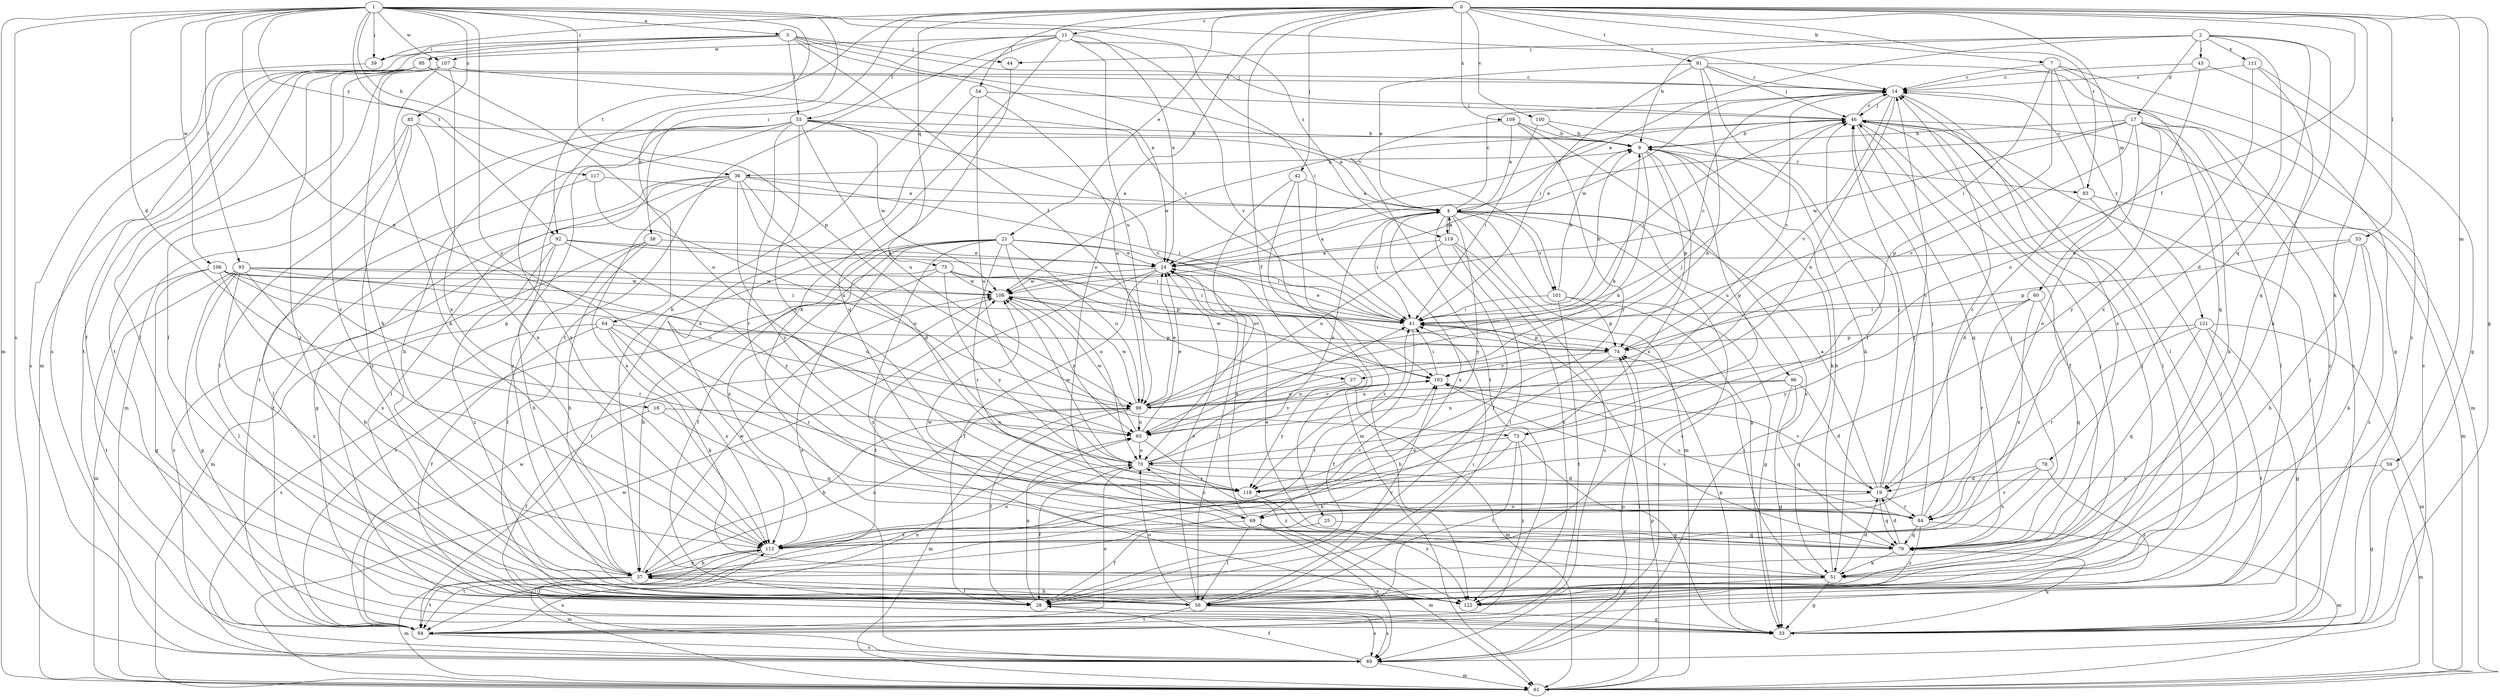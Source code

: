 strict digraph  {
0;
1;
2;
3;
4;
7;
9;
11;
14;
16;
17;
19;
21;
24;
25;
27;
28;
33;
36;
37;
38;
39;
41;
42;
43;
44;
46;
51;
53;
54;
55;
56;
59;
60;
61;
64;
65;
69;
70;
73;
74;
75;
78;
79;
83;
84;
85;
89;
91;
92;
93;
94;
95;
96;
98;
100;
101;
103;
106;
107;
108;
109;
111;
112;
117;
118;
119;
121;
122;
0 -> 7  [label=b];
0 -> 11  [label=c];
0 -> 21  [label=e];
0 -> 25  [label=f];
0 -> 27  [label=f];
0 -> 33  [label=g];
0 -> 38  [label=i];
0 -> 39  [label=i];
0 -> 42  [label=j];
0 -> 51  [label=k];
0 -> 53  [label=l];
0 -> 54  [label=l];
0 -> 59  [label=m];
0 -> 60  [label=m];
0 -> 69  [label=o];
0 -> 75  [label=q];
0 -> 83  [label=r];
0 -> 91  [label=t];
0 -> 92  [label=t];
0 -> 100  [label=v];
0 -> 109  [label=x];
1 -> 3  [label=a];
1 -> 14  [label=c];
1 -> 16  [label=d];
1 -> 33  [label=g];
1 -> 36  [label=h];
1 -> 39  [label=i];
1 -> 61  [label=m];
1 -> 64  [label=n];
1 -> 65  [label=n];
1 -> 73  [label=p];
1 -> 85  [label=s];
1 -> 89  [label=s];
1 -> 92  [label=t];
1 -> 93  [label=t];
1 -> 106  [label=w];
1 -> 107  [label=w];
1 -> 117  [label=y];
1 -> 118  [label=y];
1 -> 119  [label=z];
2 -> 9  [label=b];
2 -> 17  [label=d];
2 -> 19  [label=d];
2 -> 24  [label=e];
2 -> 43  [label=j];
2 -> 44  [label=j];
2 -> 78  [label=q];
2 -> 79  [label=q];
2 -> 111  [label=x];
3 -> 24  [label=e];
3 -> 27  [label=f];
3 -> 39  [label=i];
3 -> 44  [label=j];
3 -> 46  [label=j];
3 -> 55  [label=l];
3 -> 61  [label=m];
3 -> 89  [label=s];
3 -> 95  [label=u];
3 -> 101  [label=v];
4 -> 14  [label=c];
4 -> 28  [label=f];
4 -> 33  [label=g];
4 -> 41  [label=i];
4 -> 46  [label=j];
4 -> 61  [label=m];
4 -> 89  [label=s];
4 -> 96  [label=u];
4 -> 101  [label=v];
4 -> 112  [label=x];
4 -> 118  [label=y];
4 -> 119  [label=z];
7 -> 14  [label=c];
7 -> 33  [label=g];
7 -> 41  [label=i];
7 -> 73  [label=p];
7 -> 79  [label=q];
7 -> 121  [label=z];
9 -> 36  [label=h];
9 -> 51  [label=k];
9 -> 65  [label=n];
9 -> 73  [label=p];
9 -> 74  [label=p];
9 -> 83  [label=r];
9 -> 112  [label=x];
11 -> 24  [label=e];
11 -> 37  [label=h];
11 -> 41  [label=i];
11 -> 51  [label=k];
11 -> 55  [label=l];
11 -> 94  [label=t];
11 -> 98  [label=u];
11 -> 103  [label=v];
11 -> 107  [label=w];
14 -> 46  [label=j];
14 -> 56  [label=l];
14 -> 65  [label=n];
14 -> 103  [label=v];
14 -> 108  [label=w];
16 -> 28  [label=f];
16 -> 65  [label=n];
16 -> 79  [label=q];
17 -> 9  [label=b];
17 -> 24  [label=e];
17 -> 51  [label=k];
17 -> 56  [label=l];
17 -> 69  [label=o];
17 -> 103  [label=v];
17 -> 108  [label=w];
17 -> 118  [label=y];
17 -> 122  [label=z];
19 -> 4  [label=a];
19 -> 14  [label=c];
19 -> 46  [label=j];
19 -> 69  [label=o];
19 -> 79  [label=q];
19 -> 84  [label=r];
19 -> 103  [label=v];
21 -> 24  [label=e];
21 -> 28  [label=f];
21 -> 41  [label=i];
21 -> 70  [label=o];
21 -> 84  [label=r];
21 -> 89  [label=s];
21 -> 94  [label=t];
21 -> 98  [label=u];
21 -> 112  [label=x];
21 -> 122  [label=z];
24 -> 4  [label=a];
24 -> 28  [label=f];
24 -> 56  [label=l];
24 -> 94  [label=t];
24 -> 108  [label=w];
25 -> 28  [label=f];
25 -> 79  [label=q];
27 -> 61  [label=m];
27 -> 98  [label=u];
27 -> 118  [label=y];
28 -> 46  [label=j];
28 -> 65  [label=n];
28 -> 89  [label=s];
33 -> 14  [label=c];
33 -> 46  [label=j];
33 -> 74  [label=p];
33 -> 79  [label=q];
36 -> 4  [label=a];
36 -> 19  [label=d];
36 -> 33  [label=g];
36 -> 41  [label=i];
36 -> 56  [label=l];
36 -> 70  [label=o];
36 -> 94  [label=t];
36 -> 112  [label=x];
36 -> 118  [label=y];
37 -> 28  [label=f];
37 -> 41  [label=i];
37 -> 56  [label=l];
37 -> 61  [label=m];
37 -> 94  [label=t];
37 -> 98  [label=u];
37 -> 108  [label=w];
37 -> 112  [label=x];
38 -> 24  [label=e];
38 -> 37  [label=h];
38 -> 56  [label=l];
38 -> 61  [label=m];
39 -> 89  [label=s];
41 -> 9  [label=b];
41 -> 14  [label=c];
41 -> 24  [label=e];
41 -> 28  [label=f];
41 -> 46  [label=j];
41 -> 74  [label=p];
42 -> 4  [label=a];
42 -> 61  [label=m];
42 -> 70  [label=o];
42 -> 122  [label=z];
43 -> 14  [label=c];
43 -> 70  [label=o];
43 -> 122  [label=z];
44 -> 79  [label=q];
46 -> 9  [label=b];
46 -> 14  [label=c];
46 -> 28  [label=f];
46 -> 56  [label=l];
46 -> 61  [label=m];
46 -> 79  [label=q];
46 -> 108  [label=w];
51 -> 9  [label=b];
51 -> 19  [label=d];
51 -> 24  [label=e];
51 -> 33  [label=g];
51 -> 41  [label=i];
51 -> 122  [label=z];
53 -> 24  [label=e];
53 -> 37  [label=h];
53 -> 51  [label=k];
53 -> 74  [label=p];
53 -> 122  [label=z];
54 -> 46  [label=j];
54 -> 70  [label=o];
54 -> 98  [label=u];
54 -> 112  [label=x];
55 -> 4  [label=a];
55 -> 9  [label=b];
55 -> 37  [label=h];
55 -> 84  [label=r];
55 -> 94  [label=t];
55 -> 98  [label=u];
55 -> 103  [label=v];
55 -> 108  [label=w];
55 -> 112  [label=x];
55 -> 118  [label=y];
55 -> 122  [label=z];
56 -> 24  [label=e];
56 -> 33  [label=g];
56 -> 37  [label=h];
56 -> 41  [label=i];
56 -> 46  [label=j];
56 -> 70  [label=o];
56 -> 89  [label=s];
56 -> 94  [label=t];
56 -> 103  [label=v];
59 -> 33  [label=g];
59 -> 61  [label=m];
59 -> 118  [label=y];
60 -> 41  [label=i];
60 -> 79  [label=q];
60 -> 84  [label=r];
60 -> 112  [label=x];
60 -> 118  [label=y];
61 -> 41  [label=i];
61 -> 74  [label=p];
61 -> 108  [label=w];
64 -> 28  [label=f];
64 -> 51  [label=k];
64 -> 74  [label=p];
64 -> 84  [label=r];
64 -> 89  [label=s];
64 -> 112  [label=x];
65 -> 24  [label=e];
65 -> 70  [label=o];
65 -> 103  [label=v];
65 -> 108  [label=w];
65 -> 122  [label=z];
69 -> 24  [label=e];
69 -> 56  [label=l];
69 -> 61  [label=m];
69 -> 70  [label=o];
69 -> 89  [label=s];
69 -> 103  [label=v];
69 -> 112  [label=x];
70 -> 4  [label=a];
70 -> 19  [label=d];
70 -> 28  [label=f];
70 -> 41  [label=i];
70 -> 108  [label=w];
70 -> 118  [label=y];
73 -> 33  [label=g];
73 -> 37  [label=h];
73 -> 56  [label=l];
73 -> 70  [label=o];
73 -> 122  [label=z];
74 -> 14  [label=c];
74 -> 37  [label=h];
74 -> 103  [label=v];
74 -> 108  [label=w];
75 -> 37  [label=h];
75 -> 74  [label=p];
75 -> 94  [label=t];
75 -> 103  [label=v];
75 -> 108  [label=w];
75 -> 118  [label=y];
78 -> 19  [label=d];
78 -> 84  [label=r];
78 -> 112  [label=x];
78 -> 122  [label=z];
79 -> 14  [label=c];
79 -> 19  [label=d];
79 -> 46  [label=j];
79 -> 51  [label=k];
79 -> 103  [label=v];
79 -> 108  [label=w];
83 -> 14  [label=c];
83 -> 19  [label=d];
83 -> 56  [label=l];
83 -> 61  [label=m];
84 -> 14  [label=c];
84 -> 46  [label=j];
84 -> 61  [label=m];
84 -> 79  [label=q];
84 -> 103  [label=v];
84 -> 122  [label=z];
85 -> 9  [label=b];
85 -> 56  [label=l];
85 -> 61  [label=m];
85 -> 112  [label=x];
85 -> 122  [label=z];
89 -> 28  [label=f];
89 -> 61  [label=m];
89 -> 74  [label=p];
89 -> 112  [label=x];
91 -> 4  [label=a];
91 -> 14  [label=c];
91 -> 28  [label=f];
91 -> 41  [label=i];
91 -> 46  [label=j];
91 -> 65  [label=n];
91 -> 89  [label=s];
92 -> 24  [label=e];
92 -> 37  [label=h];
92 -> 41  [label=i];
92 -> 89  [label=s];
92 -> 118  [label=y];
92 -> 122  [label=z];
93 -> 33  [label=g];
93 -> 41  [label=i];
93 -> 56  [label=l];
93 -> 61  [label=m];
93 -> 65  [label=n];
93 -> 108  [label=w];
93 -> 112  [label=x];
93 -> 122  [label=z];
94 -> 65  [label=n];
94 -> 70  [label=o];
94 -> 89  [label=s];
94 -> 108  [label=w];
95 -> 14  [label=c];
95 -> 28  [label=f];
95 -> 56  [label=l];
95 -> 70  [label=o];
95 -> 94  [label=t];
95 -> 112  [label=x];
95 -> 122  [label=z];
96 -> 19  [label=d];
96 -> 33  [label=g];
96 -> 65  [label=n];
96 -> 79  [label=q];
96 -> 98  [label=u];
98 -> 9  [label=b];
98 -> 24  [label=e];
98 -> 28  [label=f];
98 -> 37  [label=h];
98 -> 46  [label=j];
98 -> 61  [label=m];
98 -> 65  [label=n];
98 -> 103  [label=v];
98 -> 108  [label=w];
100 -> 9  [label=b];
100 -> 41  [label=i];
100 -> 51  [label=k];
101 -> 9  [label=b];
101 -> 33  [label=g];
101 -> 41  [label=i];
101 -> 74  [label=p];
101 -> 94  [label=t];
103 -> 41  [label=i];
103 -> 98  [label=u];
106 -> 33  [label=g];
106 -> 37  [label=h];
106 -> 41  [label=i];
106 -> 84  [label=r];
106 -> 94  [label=t];
106 -> 98  [label=u];
106 -> 108  [label=w];
107 -> 14  [label=c];
107 -> 37  [label=h];
107 -> 41  [label=i];
107 -> 51  [label=k];
107 -> 56  [label=l];
107 -> 94  [label=t];
107 -> 112  [label=x];
108 -> 41  [label=i];
108 -> 65  [label=n];
109 -> 4  [label=a];
109 -> 9  [label=b];
109 -> 89  [label=s];
109 -> 94  [label=t];
109 -> 118  [label=y];
111 -> 14  [label=c];
111 -> 33  [label=g];
111 -> 51  [label=k];
111 -> 112  [label=x];
112 -> 37  [label=h];
112 -> 46  [label=j];
112 -> 61  [label=m];
112 -> 70  [label=o];
112 -> 94  [label=t];
117 -> 4  [label=a];
117 -> 56  [label=l];
117 -> 98  [label=u];
118 -> 122  [label=z];
119 -> 4  [label=a];
119 -> 24  [label=e];
119 -> 56  [label=l];
119 -> 89  [label=s];
119 -> 98  [label=u];
119 -> 122  [label=z];
121 -> 33  [label=g];
121 -> 61  [label=m];
121 -> 74  [label=p];
121 -> 79  [label=q];
121 -> 84  [label=r];
121 -> 94  [label=t];
}
